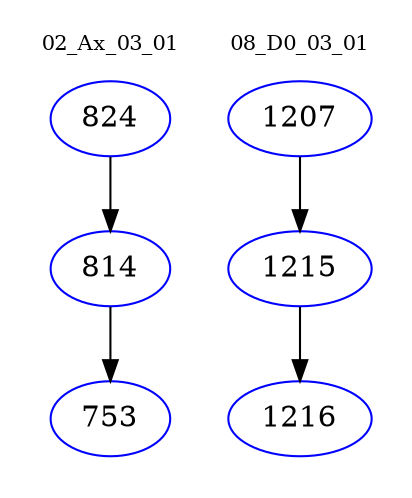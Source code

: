 digraph{
subgraph cluster_0 {
color = white
label = "02_Ax_03_01";
fontsize=10;
T0_824 [label="824", color="blue"]
T0_824 -> T0_814 [color="black"]
T0_814 [label="814", color="blue"]
T0_814 -> T0_753 [color="black"]
T0_753 [label="753", color="blue"]
}
subgraph cluster_1 {
color = white
label = "08_D0_03_01";
fontsize=10;
T1_1207 [label="1207", color="blue"]
T1_1207 -> T1_1215 [color="black"]
T1_1215 [label="1215", color="blue"]
T1_1215 -> T1_1216 [color="black"]
T1_1216 [label="1216", color="blue"]
}
}

